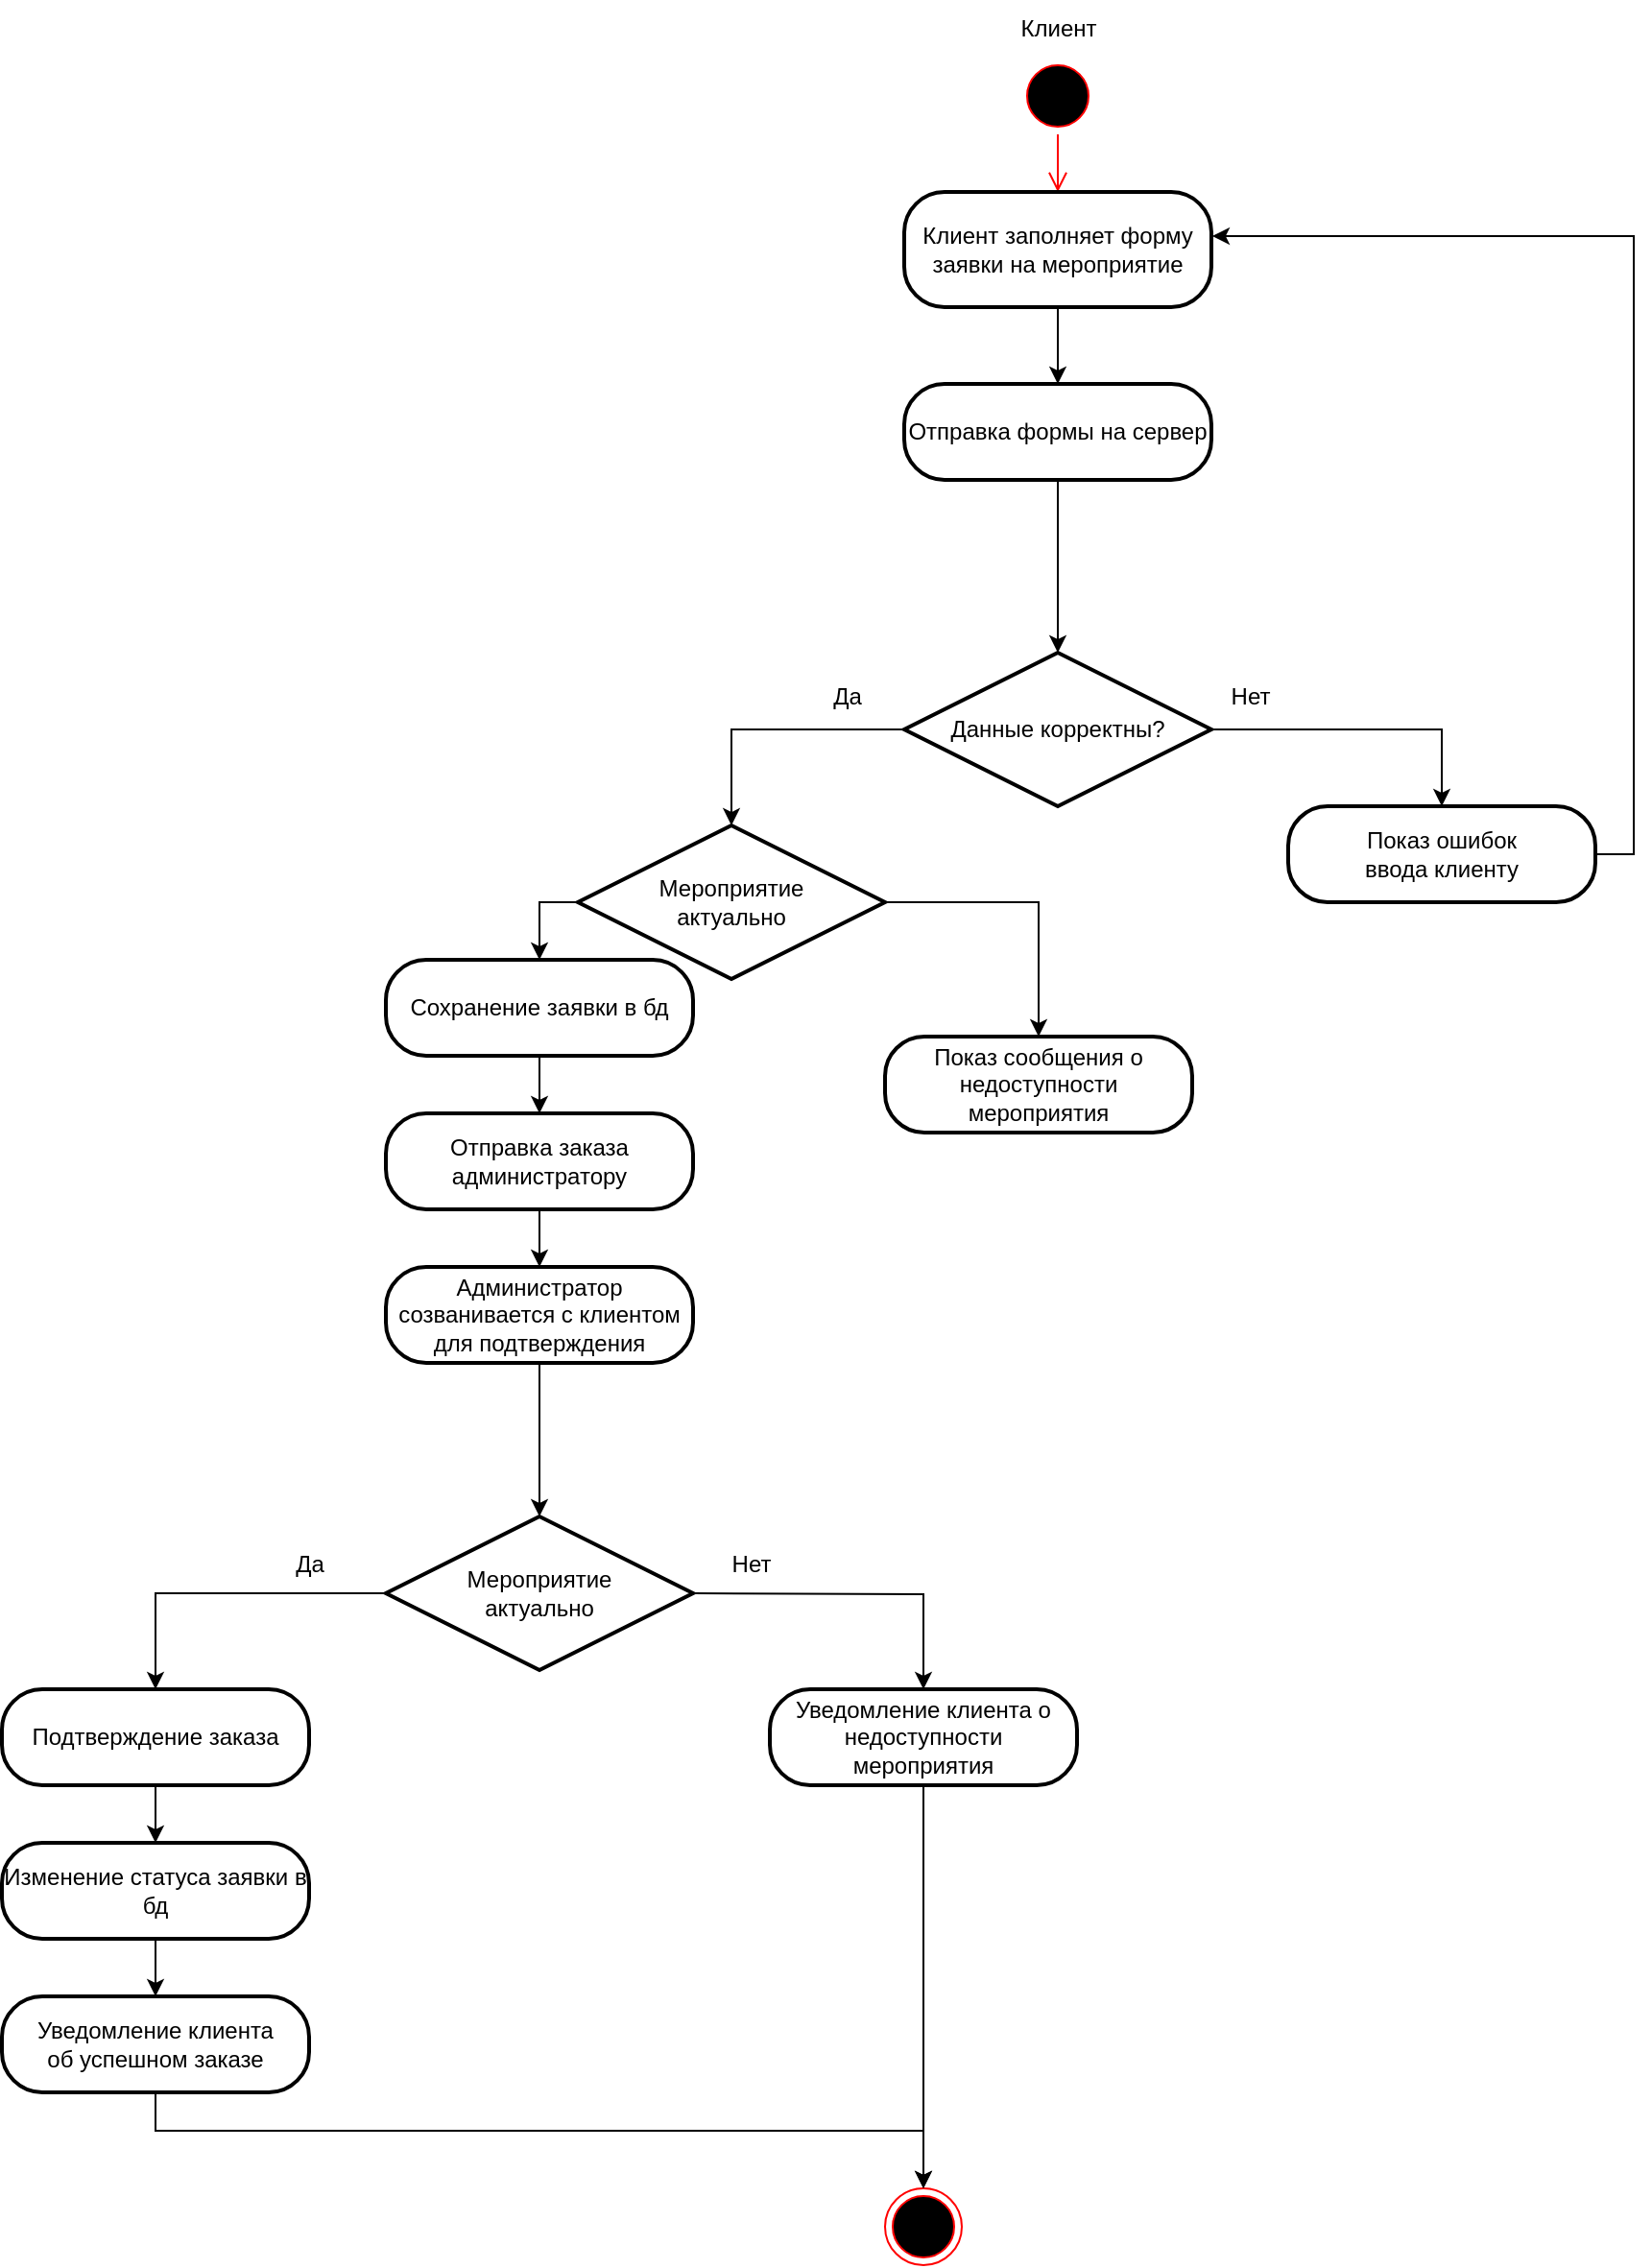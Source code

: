 <mxfile version="27.1.1">
  <diagram id="4VkecEEXlH7O38kU9FwF" name="диаграмма деятельности">
    <mxGraphModel dx="1337" dy="5706" grid="1" gridSize="10" guides="1" tooltips="1" connect="1" arrows="1" fold="1" page="1" pageScale="1" pageWidth="5000" pageHeight="5000" math="0" shadow="0">
      <root>
        <mxCell id="0" />
        <mxCell id="1" parent="0" />
        <mxCell id="C6KutzbMJ6tMJdrQL7V0-1" value="" style="ellipse;html=1;shape=startState;fillColor=#000000;strokeColor=#ff0000;" parent="1" vertex="1">
          <mxGeometry x="770" y="-260" width="40" height="40" as="geometry" />
        </mxCell>
        <mxCell id="C6KutzbMJ6tMJdrQL7V0-2" value="" style="edgeStyle=orthogonalEdgeStyle;html=1;verticalAlign=bottom;endArrow=open;endSize=8;strokeColor=#ff0000;rounded=0;entryX=0.5;entryY=0;entryDx=0;entryDy=0;" parent="1" source="C6KutzbMJ6tMJdrQL7V0-1" target="C6KutzbMJ6tMJdrQL7V0-22" edge="1">
          <mxGeometry relative="1" as="geometry">
            <mxPoint x="720" y="240" as="targetPoint" />
            <Array as="points" />
          </mxGeometry>
        </mxCell>
        <mxCell id="C6KutzbMJ6tMJdrQL7V0-3" value="Клиент" style="text;html=1;align=center;verticalAlign=middle;resizable=0;points=[];autosize=1;strokeColor=none;fillColor=none;" parent="1" vertex="1">
          <mxGeometry x="760" y="-290" width="60" height="30" as="geometry" />
        </mxCell>
        <mxCell id="C6KutzbMJ6tMJdrQL7V0-5" style="edgeStyle=orthogonalEdgeStyle;rounded=0;orthogonalLoop=1;jettySize=auto;html=1;exitX=1;exitY=0.5;exitDx=0;exitDy=0;exitPerimeter=0;entryX=0.5;entryY=0;entryDx=0;entryDy=0;" parent="1" source="C6KutzbMJ6tMJdrQL7V0-6" target="C6KutzbMJ6tMJdrQL7V0-9" edge="1">
          <mxGeometry relative="1" as="geometry" />
        </mxCell>
        <mxCell id="C6KutzbMJ6tMJdrQL7V0-6" value="&lt;div&gt;Данные корректны?&lt;/div&gt;" style="strokeWidth=2;html=1;shape=mxgraph.flowchart.decision;whiteSpace=wrap;" parent="1" vertex="1">
          <mxGeometry x="710" y="50" width="160" height="80" as="geometry" />
        </mxCell>
        <mxCell id="C6KutzbMJ6tMJdrQL7V0-28" style="edgeStyle=orthogonalEdgeStyle;rounded=0;orthogonalLoop=1;jettySize=auto;html=1;entryX=0.5;entryY=0;entryDx=0;entryDy=0;" parent="1" source="C6KutzbMJ6tMJdrQL7V0-8" target="C6KutzbMJ6tMJdrQL7V0-14" edge="1">
          <mxGeometry relative="1" as="geometry" />
        </mxCell>
        <mxCell id="C6KutzbMJ6tMJdrQL7V0-8" value="&lt;div&gt;Отправка заказа&lt;/div&gt;&lt;div&gt;администратору&lt;/div&gt;" style="rounded=1;whiteSpace=wrap;html=1;absoluteArcSize=1;arcSize=42;strokeWidth=2;" parent="1" vertex="1">
          <mxGeometry x="440" y="290" width="160" height="50" as="geometry" />
        </mxCell>
        <mxCell id="C6KutzbMJ6tMJdrQL7V0-9" value="&lt;div&gt;Показ ошибок&lt;/div&gt;&lt;div&gt;ввода клиенту&lt;/div&gt;" style="rounded=1;whiteSpace=wrap;html=1;absoluteArcSize=1;arcSize=41;strokeWidth=2;" parent="1" vertex="1">
          <mxGeometry x="910" y="130" width="160" height="50" as="geometry" />
        </mxCell>
        <mxCell id="C6KutzbMJ6tMJdrQL7V0-10" value="Нет" style="text;html=1;align=center;verticalAlign=middle;resizable=0;points=[];autosize=1;strokeColor=none;fillColor=none;" parent="1" vertex="1">
          <mxGeometry x="870" y="58" width="40" height="30" as="geometry" />
        </mxCell>
        <mxCell id="C6KutzbMJ6tMJdrQL7V0-11" value="Да" style="text;html=1;align=center;verticalAlign=middle;resizable=0;points=[];autosize=1;strokeColor=none;fillColor=none;" parent="1" vertex="1">
          <mxGeometry x="660" y="58" width="40" height="30" as="geometry" />
        </mxCell>
        <mxCell id="C6KutzbMJ6tMJdrQL7V0-14" value="&lt;div&gt;Администратор созванивается с клиентом для подтверждения&lt;/div&gt;" style="rounded=1;whiteSpace=wrap;html=1;absoluteArcSize=1;arcSize=42;strokeWidth=2;" parent="1" vertex="1">
          <mxGeometry x="440" y="370" width="160" height="50" as="geometry" />
        </mxCell>
        <mxCell id="C6KutzbMJ6tMJdrQL7V0-21" value="" style="ellipse;html=1;shape=endState;fillColor=#000000;strokeColor=#ff0000;" parent="1" vertex="1">
          <mxGeometry x="700" y="850" width="40" height="40" as="geometry" />
        </mxCell>
        <mxCell id="C6KutzbMJ6tMJdrQL7V0-24" style="edgeStyle=orthogonalEdgeStyle;rounded=0;orthogonalLoop=1;jettySize=auto;html=1;exitX=0.5;exitY=1;exitDx=0;exitDy=0;entryX=0.5;entryY=0;entryDx=0;entryDy=0;" parent="1" source="C6KutzbMJ6tMJdrQL7V0-22" target="C6KutzbMJ6tMJdrQL7V0-23" edge="1">
          <mxGeometry relative="1" as="geometry" />
        </mxCell>
        <mxCell id="C6KutzbMJ6tMJdrQL7V0-22" value="Клиент заполняет форму заявки на мероприятие" style="rounded=1;whiteSpace=wrap;html=1;absoluteArcSize=1;arcSize=42;strokeWidth=2;" parent="1" vertex="1">
          <mxGeometry x="710" y="-190" width="160" height="60" as="geometry" />
        </mxCell>
        <mxCell id="C6KutzbMJ6tMJdrQL7V0-23" value="Отправка формы на сервер" style="rounded=1;whiteSpace=wrap;html=1;absoluteArcSize=1;arcSize=42;strokeWidth=2;" parent="1" vertex="1">
          <mxGeometry x="710" y="-90" width="160" height="50" as="geometry" />
        </mxCell>
        <mxCell id="C6KutzbMJ6tMJdrQL7V0-25" style="edgeStyle=orthogonalEdgeStyle;rounded=0;orthogonalLoop=1;jettySize=auto;html=1;entryX=0.5;entryY=0;entryDx=0;entryDy=0;entryPerimeter=0;" parent="1" source="C6KutzbMJ6tMJdrQL7V0-23" target="C6KutzbMJ6tMJdrQL7V0-6" edge="1">
          <mxGeometry relative="1" as="geometry" />
        </mxCell>
        <mxCell id="C6KutzbMJ6tMJdrQL7V0-29" value="Мероприятие&lt;br&gt;актуально" style="strokeWidth=2;html=1;shape=mxgraph.flowchart.decision;whiteSpace=wrap;" parent="1" vertex="1">
          <mxGeometry x="440" y="500" width="160" height="80" as="geometry" />
        </mxCell>
        <mxCell id="C6KutzbMJ6tMJdrQL7V0-31" value="Да" style="text;html=1;align=center;verticalAlign=middle;resizable=0;points=[];autosize=1;strokeColor=none;fillColor=none;" parent="1" vertex="1">
          <mxGeometry x="380" y="510" width="40" height="30" as="geometry" />
        </mxCell>
        <mxCell id="C6KutzbMJ6tMJdrQL7V0-32" style="edgeStyle=orthogonalEdgeStyle;rounded=0;orthogonalLoop=1;jettySize=auto;html=1;entryX=0.5;entryY=0;entryDx=0;entryDy=0;entryPerimeter=0;" parent="1" source="C6KutzbMJ6tMJdrQL7V0-14" target="C6KutzbMJ6tMJdrQL7V0-29" edge="1">
          <mxGeometry relative="1" as="geometry" />
        </mxCell>
        <mxCell id="C6KutzbMJ6tMJdrQL7V0-33" style="edgeStyle=orthogonalEdgeStyle;rounded=0;orthogonalLoop=1;jettySize=auto;html=1;exitX=1;exitY=0.5;exitDx=0;exitDy=0;exitPerimeter=0;entryX=0.5;entryY=0;entryDx=0;entryDy=0;" parent="1" target="C6KutzbMJ6tMJdrQL7V0-35" edge="1">
          <mxGeometry relative="1" as="geometry">
            <mxPoint x="600" y="540" as="sourcePoint" />
            <mxPoint x="720" y="580" as="targetPoint" />
          </mxGeometry>
        </mxCell>
        <mxCell id="C6KutzbMJ6tMJdrQL7V0-34" value="Нет" style="text;html=1;align=center;verticalAlign=middle;resizable=0;points=[];autosize=1;strokeColor=none;fillColor=none;" parent="1" vertex="1">
          <mxGeometry x="610" y="510" width="40" height="30" as="geometry" />
        </mxCell>
        <mxCell id="C6KutzbMJ6tMJdrQL7V0-46" style="edgeStyle=orthogonalEdgeStyle;rounded=0;orthogonalLoop=1;jettySize=auto;html=1;" parent="1" source="C6KutzbMJ6tMJdrQL7V0-35" edge="1">
          <mxGeometry relative="1" as="geometry">
            <mxPoint x="720" y="850" as="targetPoint" />
          </mxGeometry>
        </mxCell>
        <mxCell id="C6KutzbMJ6tMJdrQL7V0-35" value="Уведомление клиента о недоступности мероприятия" style="rounded=1;whiteSpace=wrap;html=1;absoluteArcSize=1;arcSize=42;strokeWidth=2;" parent="1" vertex="1">
          <mxGeometry x="640" y="590" width="160" height="50" as="geometry" />
        </mxCell>
        <mxCell id="C6KutzbMJ6tMJdrQL7V0-38" style="edgeStyle=orthogonalEdgeStyle;rounded=0;orthogonalLoop=1;jettySize=auto;html=1;entryX=0.5;entryY=0;entryDx=0;entryDy=0;" parent="1" source="C6KutzbMJ6tMJdrQL7V0-36" target="C6KutzbMJ6tMJdrQL7V0-37" edge="1">
          <mxGeometry relative="1" as="geometry" />
        </mxCell>
        <mxCell id="C6KutzbMJ6tMJdrQL7V0-36" value="Подтверждение заказа" style="rounded=1;whiteSpace=wrap;html=1;absoluteArcSize=1;arcSize=42;strokeWidth=2;" parent="1" vertex="1">
          <mxGeometry x="240" y="590" width="160" height="50" as="geometry" />
        </mxCell>
        <mxCell id="C6KutzbMJ6tMJdrQL7V0-42" style="edgeStyle=orthogonalEdgeStyle;rounded=0;orthogonalLoop=1;jettySize=auto;html=1;entryX=0.5;entryY=0;entryDx=0;entryDy=0;" parent="1" source="C6KutzbMJ6tMJdrQL7V0-37" target="C6KutzbMJ6tMJdrQL7V0-41" edge="1">
          <mxGeometry relative="1" as="geometry" />
        </mxCell>
        <mxCell id="C6KutzbMJ6tMJdrQL7V0-37" value="Изменение статуса заявки в бд" style="rounded=1;whiteSpace=wrap;html=1;absoluteArcSize=1;arcSize=42;strokeWidth=2;" parent="1" vertex="1">
          <mxGeometry x="240" y="670" width="160" height="50" as="geometry" />
        </mxCell>
        <mxCell id="C6KutzbMJ6tMJdrQL7V0-40" style="edgeStyle=orthogonalEdgeStyle;rounded=0;orthogonalLoop=1;jettySize=auto;html=1;entryX=0.5;entryY=0;entryDx=0;entryDy=0;exitX=0;exitY=0.5;exitDx=0;exitDy=0;exitPerimeter=0;" parent="1" source="C6KutzbMJ6tMJdrQL7V0-29" target="C6KutzbMJ6tMJdrQL7V0-36" edge="1">
          <mxGeometry relative="1" as="geometry">
            <mxPoint x="430" y="530" as="sourcePoint" />
            <mxPoint x="300" y="560" as="targetPoint" />
            <Array as="points">
              <mxPoint x="320" y="540" />
            </Array>
          </mxGeometry>
        </mxCell>
        <mxCell id="C6KutzbMJ6tMJdrQL7V0-45" style="edgeStyle=orthogonalEdgeStyle;rounded=0;orthogonalLoop=1;jettySize=auto;html=1;entryX=0.5;entryY=0;entryDx=0;entryDy=0;" parent="1" source="C6KutzbMJ6tMJdrQL7V0-41" edge="1">
          <mxGeometry relative="1" as="geometry">
            <mxPoint x="720" y="850" as="targetPoint" />
            <Array as="points">
              <mxPoint x="320" y="820" />
              <mxPoint x="720" y="820" />
            </Array>
          </mxGeometry>
        </mxCell>
        <mxCell id="C6KutzbMJ6tMJdrQL7V0-41" value="&lt;div&gt;Уведомление клиента&lt;/div&gt;&lt;div&gt;об успешном заказе&lt;/div&gt;" style="rounded=1;whiteSpace=wrap;html=1;absoluteArcSize=1;arcSize=42;strokeWidth=2;" parent="1" vertex="1">
          <mxGeometry x="240" y="750" width="160" height="50" as="geometry" />
        </mxCell>
        <mxCell id="xOt7Ht04hbPk-ob5DAD3-1" style="edgeStyle=orthogonalEdgeStyle;rounded=0;orthogonalLoop=1;jettySize=auto;html=1;entryX=1.003;entryY=0.383;entryDx=0;entryDy=0;entryPerimeter=0;" edge="1" parent="1" source="C6KutzbMJ6tMJdrQL7V0-9" target="C6KutzbMJ6tMJdrQL7V0-22">
          <mxGeometry relative="1" as="geometry">
            <Array as="points">
              <mxPoint x="1090" y="155" />
              <mxPoint x="1090" y="-167" />
            </Array>
          </mxGeometry>
        </mxCell>
        <mxCell id="xOt7Ht04hbPk-ob5DAD3-2" value="&lt;div&gt;Мероприятие &lt;br&gt;актуально&lt;/div&gt;" style="strokeWidth=2;html=1;shape=mxgraph.flowchart.decision;whiteSpace=wrap;" vertex="1" parent="1">
          <mxGeometry x="540" y="140" width="160" height="80" as="geometry" />
        </mxCell>
        <mxCell id="xOt7Ht04hbPk-ob5DAD3-3" style="edgeStyle=orthogonalEdgeStyle;rounded=0;orthogonalLoop=1;jettySize=auto;html=1;entryX=0.5;entryY=0;entryDx=0;entryDy=0;entryPerimeter=0;" edge="1" parent="1" source="C6KutzbMJ6tMJdrQL7V0-6" target="xOt7Ht04hbPk-ob5DAD3-2">
          <mxGeometry relative="1" as="geometry">
            <Array as="points">
              <mxPoint x="620" y="90" />
            </Array>
          </mxGeometry>
        </mxCell>
        <mxCell id="xOt7Ht04hbPk-ob5DAD3-4" style="edgeStyle=orthogonalEdgeStyle;rounded=0;orthogonalLoop=1;jettySize=auto;html=1;entryX=0.5;entryY=0;entryDx=0;entryDy=0;exitX=0;exitY=0.5;exitDx=0;exitDy=0;exitPerimeter=0;" edge="1" parent="1" source="xOt7Ht04hbPk-ob5DAD3-2" target="xOt7Ht04hbPk-ob5DAD3-8">
          <mxGeometry relative="1" as="geometry">
            <mxPoint x="580" y="230" as="sourcePoint" />
            <mxPoint x="520" y="270" as="targetPoint" />
            <Array as="points" />
          </mxGeometry>
        </mxCell>
        <mxCell id="xOt7Ht04hbPk-ob5DAD3-6" value="&lt;div&gt;Показ сообщения о недоступности мероприятия&lt;/div&gt;" style="rounded=1;whiteSpace=wrap;html=1;absoluteArcSize=1;arcSize=41;strokeWidth=2;" vertex="1" parent="1">
          <mxGeometry x="700" y="250" width="160" height="50" as="geometry" />
        </mxCell>
        <mxCell id="xOt7Ht04hbPk-ob5DAD3-7" style="edgeStyle=orthogonalEdgeStyle;rounded=0;orthogonalLoop=1;jettySize=auto;html=1;entryX=0.5;entryY=0;entryDx=0;entryDy=0;exitX=1;exitY=0.5;exitDx=0;exitDy=0;exitPerimeter=0;" edge="1" parent="1" source="xOt7Ht04hbPk-ob5DAD3-2" target="xOt7Ht04hbPk-ob5DAD3-6">
          <mxGeometry relative="1" as="geometry">
            <mxPoint x="900" y="170" as="sourcePoint" />
            <mxPoint x="810" y="220" as="targetPoint" />
            <Array as="points">
              <mxPoint x="780" y="180" />
            </Array>
          </mxGeometry>
        </mxCell>
        <mxCell id="xOt7Ht04hbPk-ob5DAD3-9" style="edgeStyle=orthogonalEdgeStyle;rounded=0;orthogonalLoop=1;jettySize=auto;html=1;" edge="1" parent="1" source="xOt7Ht04hbPk-ob5DAD3-8" target="C6KutzbMJ6tMJdrQL7V0-8">
          <mxGeometry relative="1" as="geometry" />
        </mxCell>
        <mxCell id="xOt7Ht04hbPk-ob5DAD3-8" value="Сохранение заявки в бд" style="rounded=1;whiteSpace=wrap;html=1;absoluteArcSize=1;arcSize=42;strokeWidth=2;" vertex="1" parent="1">
          <mxGeometry x="440" y="210" width="160" height="50" as="geometry" />
        </mxCell>
      </root>
    </mxGraphModel>
  </diagram>
</mxfile>
